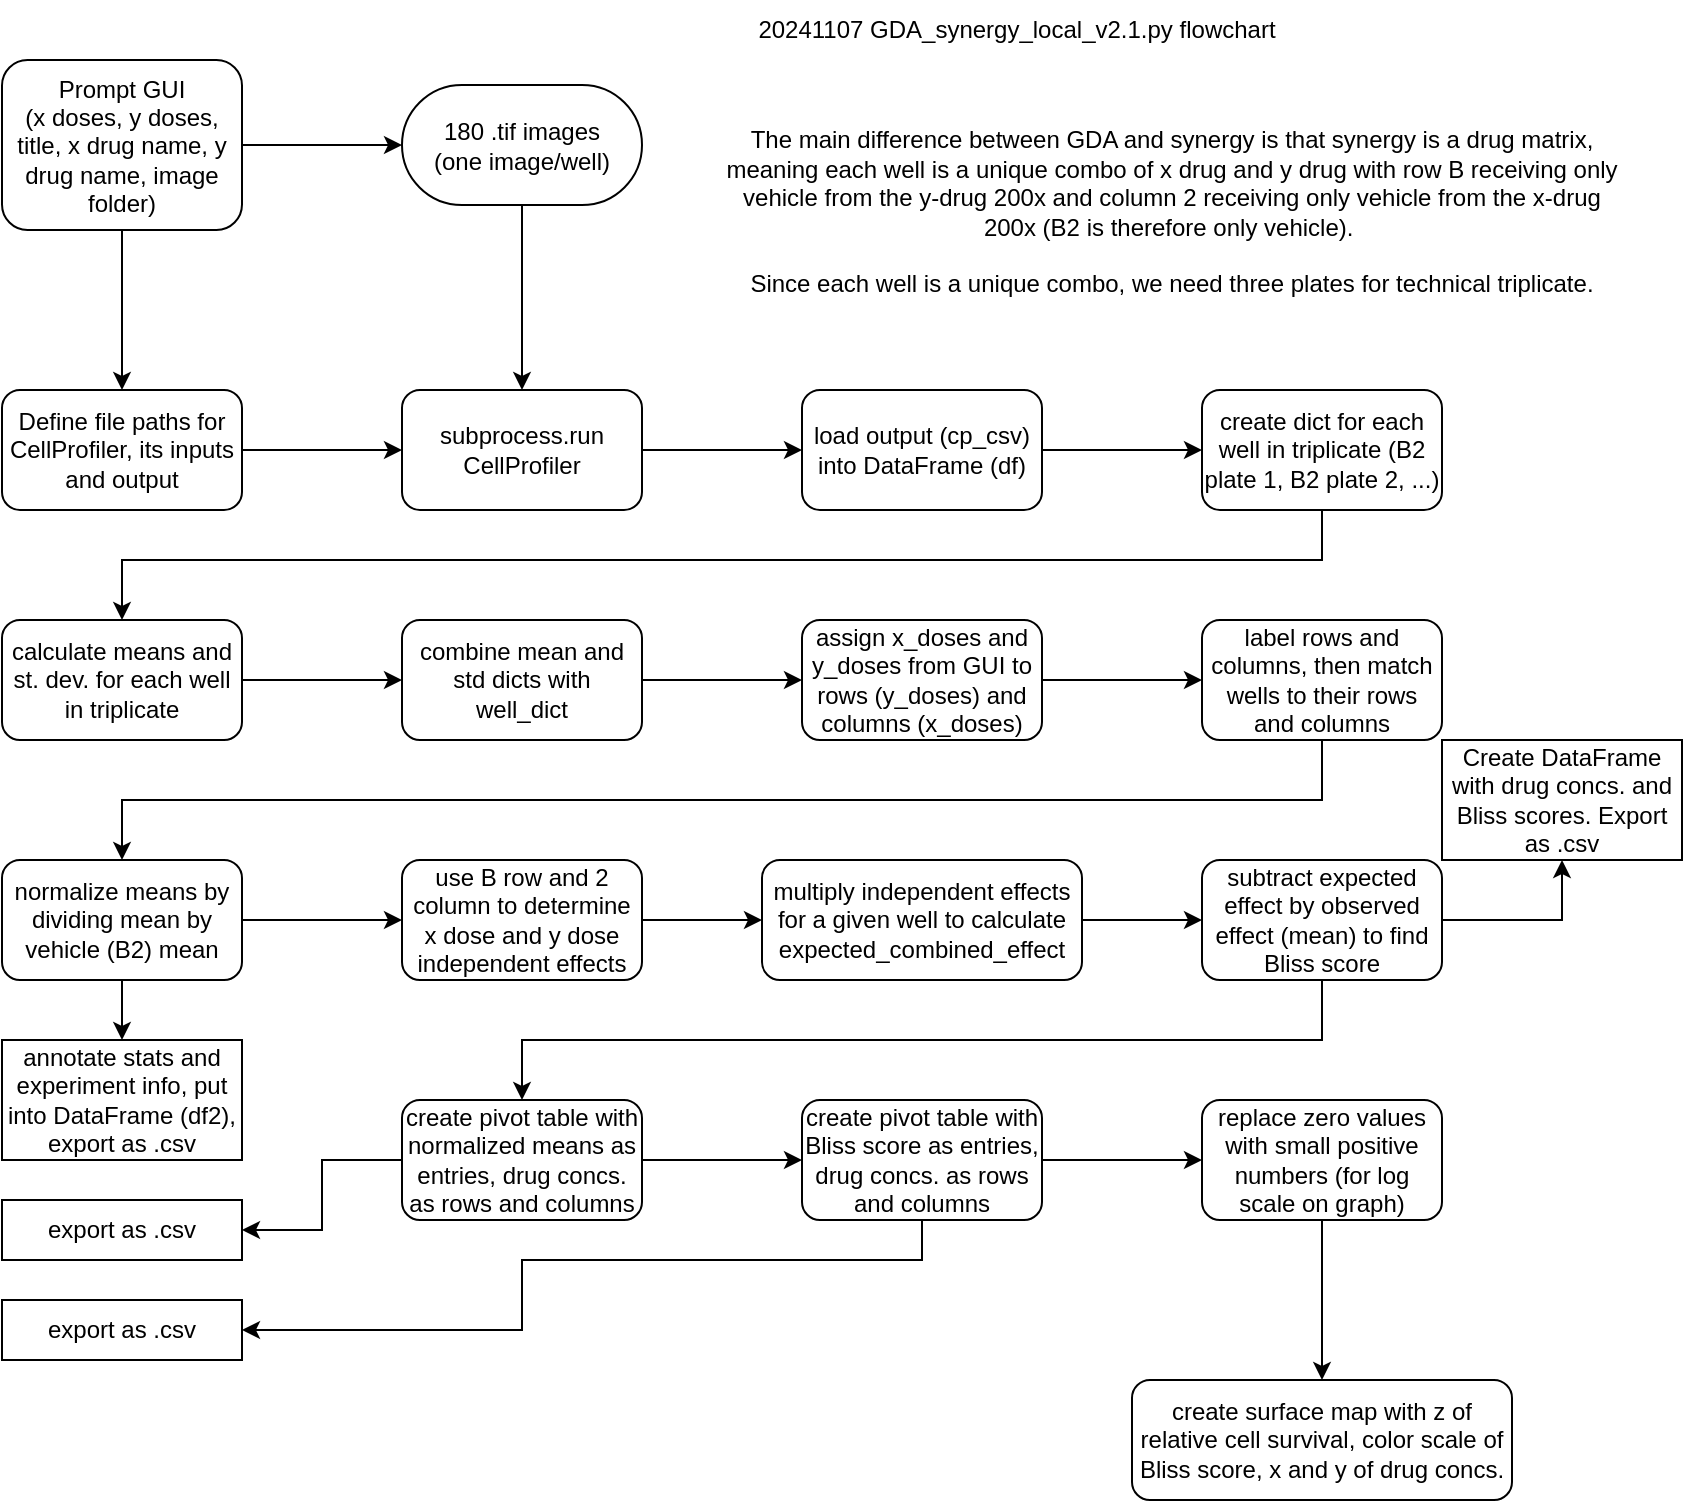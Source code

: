 <mxfile version="24.8.3">
  <diagram name="Page-1" id="obfhWbmc_de-BVY4OpGq">
    <mxGraphModel dx="711" dy="749" grid="1" gridSize="10" guides="1" tooltips="1" connect="1" arrows="1" fold="1" page="1" pageScale="1" pageWidth="850" pageHeight="1100" math="0" shadow="0">
      <root>
        <mxCell id="0" />
        <mxCell id="1" parent="0" />
        <mxCell id="ZHJOYRK6RQ8VZVZ_NJx_-2" value="20241107 GDA_synergy_local_v2.1.py flowchart" style="text;html=1;align=center;verticalAlign=middle;whiteSpace=wrap;rounded=0;" vertex="1" parent="1">
          <mxGeometry x="365" width="305" height="30" as="geometry" />
        </mxCell>
        <mxCell id="ZHJOYRK6RQ8VZVZ_NJx_-3" value="" style="edgeStyle=orthogonalEdgeStyle;rounded=0;orthogonalLoop=1;jettySize=auto;html=1;" edge="1" parent="1" source="ZHJOYRK6RQ8VZVZ_NJx_-4" target="ZHJOYRK6RQ8VZVZ_NJx_-11">
          <mxGeometry relative="1" as="geometry" />
        </mxCell>
        <mxCell id="ZHJOYRK6RQ8VZVZ_NJx_-4" value="&lt;div&gt;180 .tif images&lt;/div&gt;(one image/well)" style="rounded=1;whiteSpace=wrap;html=1;arcSize=50;" vertex="1" parent="1">
          <mxGeometry x="210" y="42.5" width="120" height="60" as="geometry" />
        </mxCell>
        <mxCell id="ZHJOYRK6RQ8VZVZ_NJx_-5" value="" style="edgeStyle=orthogonalEdgeStyle;rounded=0;orthogonalLoop=1;jettySize=auto;html=1;" edge="1" parent="1" source="ZHJOYRK6RQ8VZVZ_NJx_-7" target="ZHJOYRK6RQ8VZVZ_NJx_-9">
          <mxGeometry relative="1" as="geometry" />
        </mxCell>
        <mxCell id="ZHJOYRK6RQ8VZVZ_NJx_-6" value="" style="edgeStyle=orthogonalEdgeStyle;rounded=0;orthogonalLoop=1;jettySize=auto;html=1;" edge="1" parent="1" source="ZHJOYRK6RQ8VZVZ_NJx_-7" target="ZHJOYRK6RQ8VZVZ_NJx_-4">
          <mxGeometry relative="1" as="geometry" />
        </mxCell>
        <mxCell id="ZHJOYRK6RQ8VZVZ_NJx_-7" value="&lt;div&gt;Prompt GUI&lt;/div&gt;&lt;div&gt;(x doses, y doses, title, x drug name, y drug name, image folder)&lt;br&gt;&lt;/div&gt;" style="rounded=1;whiteSpace=wrap;html=1;" vertex="1" parent="1">
          <mxGeometry x="10" y="30" width="120" height="85" as="geometry" />
        </mxCell>
        <mxCell id="ZHJOYRK6RQ8VZVZ_NJx_-8" value="" style="edgeStyle=orthogonalEdgeStyle;rounded=0;orthogonalLoop=1;jettySize=auto;html=1;" edge="1" parent="1" source="ZHJOYRK6RQ8VZVZ_NJx_-9" target="ZHJOYRK6RQ8VZVZ_NJx_-11">
          <mxGeometry relative="1" as="geometry" />
        </mxCell>
        <mxCell id="ZHJOYRK6RQ8VZVZ_NJx_-9" value="Define file paths for CellProfiler, its inputs and output" style="whiteSpace=wrap;html=1;rounded=1;" vertex="1" parent="1">
          <mxGeometry x="10" y="195" width="120" height="60" as="geometry" />
        </mxCell>
        <mxCell id="ZHJOYRK6RQ8VZVZ_NJx_-10" value="" style="edgeStyle=orthogonalEdgeStyle;rounded=0;orthogonalLoop=1;jettySize=auto;html=1;" edge="1" parent="1" source="ZHJOYRK6RQ8VZVZ_NJx_-11" target="ZHJOYRK6RQ8VZVZ_NJx_-13">
          <mxGeometry relative="1" as="geometry" />
        </mxCell>
        <mxCell id="ZHJOYRK6RQ8VZVZ_NJx_-11" value="subprocess.run CellProfiler" style="whiteSpace=wrap;html=1;rounded=1;" vertex="1" parent="1">
          <mxGeometry x="210" y="195" width="120" height="60" as="geometry" />
        </mxCell>
        <mxCell id="ZHJOYRK6RQ8VZVZ_NJx_-12" value="" style="edgeStyle=orthogonalEdgeStyle;rounded=0;orthogonalLoop=1;jettySize=auto;html=1;" edge="1" parent="1" source="ZHJOYRK6RQ8VZVZ_NJx_-13" target="ZHJOYRK6RQ8VZVZ_NJx_-15">
          <mxGeometry relative="1" as="geometry" />
        </mxCell>
        <mxCell id="ZHJOYRK6RQ8VZVZ_NJx_-13" value="load output (cp_csv) into DataFrame (df)" style="rounded=1;whiteSpace=wrap;html=1;" vertex="1" parent="1">
          <mxGeometry x="410" y="195" width="120" height="60" as="geometry" />
        </mxCell>
        <mxCell id="ZHJOYRK6RQ8VZVZ_NJx_-14" value="" style="edgeStyle=orthogonalEdgeStyle;rounded=0;orthogonalLoop=1;jettySize=auto;html=1;" edge="1" parent="1" source="ZHJOYRK6RQ8VZVZ_NJx_-15" target="ZHJOYRK6RQ8VZVZ_NJx_-17">
          <mxGeometry relative="1" as="geometry">
            <Array as="points">
              <mxPoint x="670" y="280" />
              <mxPoint x="70" y="280" />
            </Array>
          </mxGeometry>
        </mxCell>
        <mxCell id="ZHJOYRK6RQ8VZVZ_NJx_-15" value="&lt;div&gt;create dict for each well in triplicate (B2 plate 1, B2 plate 2, ...)&lt;br&gt;&lt;/div&gt;" style="whiteSpace=wrap;html=1;rounded=1;" vertex="1" parent="1">
          <mxGeometry x="610" y="195" width="120" height="60" as="geometry" />
        </mxCell>
        <mxCell id="ZHJOYRK6RQ8VZVZ_NJx_-16" value="" style="edgeStyle=orthogonalEdgeStyle;rounded=0;orthogonalLoop=1;jettySize=auto;html=1;" edge="1" parent="1" source="ZHJOYRK6RQ8VZVZ_NJx_-17" target="ZHJOYRK6RQ8VZVZ_NJx_-19">
          <mxGeometry relative="1" as="geometry" />
        </mxCell>
        <mxCell id="ZHJOYRK6RQ8VZVZ_NJx_-17" value="calculate means and st. dev. for each well in triplicate" style="whiteSpace=wrap;html=1;rounded=1;" vertex="1" parent="1">
          <mxGeometry x="10" y="310" width="120" height="60" as="geometry" />
        </mxCell>
        <mxCell id="ZHJOYRK6RQ8VZVZ_NJx_-18" value="" style="edgeStyle=orthogonalEdgeStyle;rounded=0;orthogonalLoop=1;jettySize=auto;html=1;" edge="1" parent="1" source="ZHJOYRK6RQ8VZVZ_NJx_-19" target="ZHJOYRK6RQ8VZVZ_NJx_-21">
          <mxGeometry relative="1" as="geometry" />
        </mxCell>
        <mxCell id="ZHJOYRK6RQ8VZVZ_NJx_-19" value="combine mean and std dicts with well_dict" style="whiteSpace=wrap;html=1;rounded=1;" vertex="1" parent="1">
          <mxGeometry x="210" y="310" width="120" height="60" as="geometry" />
        </mxCell>
        <mxCell id="ZHJOYRK6RQ8VZVZ_NJx_-20" value="" style="edgeStyle=orthogonalEdgeStyle;rounded=0;orthogonalLoop=1;jettySize=auto;html=1;" edge="1" parent="1" source="ZHJOYRK6RQ8VZVZ_NJx_-21" target="ZHJOYRK6RQ8VZVZ_NJx_-22">
          <mxGeometry relative="1" as="geometry" />
        </mxCell>
        <mxCell id="ZHJOYRK6RQ8VZVZ_NJx_-21" value="assign x_doses and y_doses from GUI to rows (y_doses) and columns (x_doses)" style="whiteSpace=wrap;html=1;rounded=1;" vertex="1" parent="1">
          <mxGeometry x="410" y="310" width="120" height="60" as="geometry" />
        </mxCell>
        <mxCell id="ZHJOYRK6RQ8VZVZ_NJx_-25" value="" style="edgeStyle=orthogonalEdgeStyle;rounded=0;orthogonalLoop=1;jettySize=auto;html=1;" edge="1" parent="1" source="ZHJOYRK6RQ8VZVZ_NJx_-22" target="ZHJOYRK6RQ8VZVZ_NJx_-24">
          <mxGeometry relative="1" as="geometry">
            <Array as="points">
              <mxPoint x="670" y="400" />
              <mxPoint x="70" y="400" />
            </Array>
          </mxGeometry>
        </mxCell>
        <mxCell id="ZHJOYRK6RQ8VZVZ_NJx_-22" value="label rows and columns, then match wells to their rows and columns" style="whiteSpace=wrap;html=1;rounded=1;" vertex="1" parent="1">
          <mxGeometry x="610" y="310" width="120" height="60" as="geometry" />
        </mxCell>
        <mxCell id="ZHJOYRK6RQ8VZVZ_NJx_-23" value="&lt;div&gt;The main difference between GDA and synergy is that synergy is a drug matrix, meaning each well is a unique combo of x drug and y drug with row B receiving only vehicle from the y-drug 200x and column 2 receiving only vehicle from the x-drug 200x (B2 is therefore only vehicle).&amp;nbsp;&lt;/div&gt;&lt;div&gt;&lt;br&gt;&lt;/div&gt;&lt;div&gt;Since each well is a unique combo, we need three plates for technical triplicate.&lt;/div&gt;" style="text;html=1;align=center;verticalAlign=middle;whiteSpace=wrap;rounded=0;" vertex="1" parent="1">
          <mxGeometry x="365" y="42.5" width="460" height="127.5" as="geometry" />
        </mxCell>
        <mxCell id="ZHJOYRK6RQ8VZVZ_NJx_-29" value="" style="edgeStyle=orthogonalEdgeStyle;rounded=0;orthogonalLoop=1;jettySize=auto;html=1;" edge="1" parent="1" source="ZHJOYRK6RQ8VZVZ_NJx_-24" target="ZHJOYRK6RQ8VZVZ_NJx_-28">
          <mxGeometry relative="1" as="geometry" />
        </mxCell>
        <mxCell id="ZHJOYRK6RQ8VZVZ_NJx_-24" value="normalize means by dividing mean by vehicle (B2) mean" style="whiteSpace=wrap;html=1;rounded=1;" vertex="1" parent="1">
          <mxGeometry x="10" y="430" width="120" height="60" as="geometry" />
        </mxCell>
        <mxCell id="ZHJOYRK6RQ8VZVZ_NJx_-31" value="" style="edgeStyle=orthogonalEdgeStyle;rounded=0;orthogonalLoop=1;jettySize=auto;html=1;exitX=1;exitY=0.5;exitDx=0;exitDy=0;" edge="1" parent="1" source="ZHJOYRK6RQ8VZVZ_NJx_-24" target="ZHJOYRK6RQ8VZVZ_NJx_-30">
          <mxGeometry relative="1" as="geometry" />
        </mxCell>
        <mxCell id="ZHJOYRK6RQ8VZVZ_NJx_-28" value="annotate stats and experiment info, put into DataFrame (df2), export as .csv" style="whiteSpace=wrap;html=1;rounded=1;arcSize=0;" vertex="1" parent="1">
          <mxGeometry x="10" y="520" width="120" height="60" as="geometry" />
        </mxCell>
        <mxCell id="ZHJOYRK6RQ8VZVZ_NJx_-33" value="" style="edgeStyle=orthogonalEdgeStyle;rounded=0;orthogonalLoop=1;jettySize=auto;html=1;" edge="1" parent="1" source="ZHJOYRK6RQ8VZVZ_NJx_-30" target="ZHJOYRK6RQ8VZVZ_NJx_-32">
          <mxGeometry relative="1" as="geometry" />
        </mxCell>
        <mxCell id="ZHJOYRK6RQ8VZVZ_NJx_-30" value="use B row and 2 column to determine x dose and y dose independent effects" style="whiteSpace=wrap;html=1;rounded=1;" vertex="1" parent="1">
          <mxGeometry x="210" y="430" width="120" height="60" as="geometry" />
        </mxCell>
        <mxCell id="ZHJOYRK6RQ8VZVZ_NJx_-35" value="" style="edgeStyle=orthogonalEdgeStyle;rounded=0;orthogonalLoop=1;jettySize=auto;html=1;" edge="1" parent="1" source="ZHJOYRK6RQ8VZVZ_NJx_-32" target="ZHJOYRK6RQ8VZVZ_NJx_-34">
          <mxGeometry relative="1" as="geometry" />
        </mxCell>
        <mxCell id="ZHJOYRK6RQ8VZVZ_NJx_-32" value="multiply independent effects for a given well to calculate expected_combined_effect" style="whiteSpace=wrap;html=1;rounded=1;" vertex="1" parent="1">
          <mxGeometry x="390" y="430" width="160" height="60" as="geometry" />
        </mxCell>
        <mxCell id="ZHJOYRK6RQ8VZVZ_NJx_-37" value="" style="edgeStyle=orthogonalEdgeStyle;rounded=0;orthogonalLoop=1;jettySize=auto;html=1;exitX=1;exitY=0.5;exitDx=0;exitDy=0;" edge="1" parent="1" source="ZHJOYRK6RQ8VZVZ_NJx_-34" target="ZHJOYRK6RQ8VZVZ_NJx_-36">
          <mxGeometry relative="1" as="geometry">
            <Array as="points">
              <mxPoint x="790" y="460" />
            </Array>
          </mxGeometry>
        </mxCell>
        <mxCell id="ZHJOYRK6RQ8VZVZ_NJx_-43" value="" style="edgeStyle=orthogonalEdgeStyle;rounded=0;orthogonalLoop=1;jettySize=auto;html=1;entryX=0.5;entryY=0;entryDx=0;entryDy=0;" edge="1" parent="1" source="ZHJOYRK6RQ8VZVZ_NJx_-34" target="ZHJOYRK6RQ8VZVZ_NJx_-42">
          <mxGeometry relative="1" as="geometry">
            <Array as="points">
              <mxPoint x="670" y="520" />
              <mxPoint x="270" y="520" />
            </Array>
          </mxGeometry>
        </mxCell>
        <mxCell id="ZHJOYRK6RQ8VZVZ_NJx_-34" value="subtract expected effect by observed effect (mean) to find Bliss score" style="whiteSpace=wrap;html=1;rounded=1;" vertex="1" parent="1">
          <mxGeometry x="610" y="430" width="120" height="60" as="geometry" />
        </mxCell>
        <mxCell id="ZHJOYRK6RQ8VZVZ_NJx_-36" value="Create DataFrame with drug concs. and Bliss scores. Export as .csv" style="whiteSpace=wrap;html=1;rounded=1;arcSize=0;" vertex="1" parent="1">
          <mxGeometry x="730" y="370" width="120" height="60" as="geometry" />
        </mxCell>
        <mxCell id="ZHJOYRK6RQ8VZVZ_NJx_-45" value="" style="edgeStyle=orthogonalEdgeStyle;rounded=0;orthogonalLoop=1;jettySize=auto;html=1;" edge="1" parent="1" source="ZHJOYRK6RQ8VZVZ_NJx_-42" target="ZHJOYRK6RQ8VZVZ_NJx_-44">
          <mxGeometry relative="1" as="geometry" />
        </mxCell>
        <mxCell id="ZHJOYRK6RQ8VZVZ_NJx_-51" value="" style="edgeStyle=orthogonalEdgeStyle;rounded=0;orthogonalLoop=1;jettySize=auto;html=1;" edge="1" parent="1" source="ZHJOYRK6RQ8VZVZ_NJx_-42" target="ZHJOYRK6RQ8VZVZ_NJx_-49">
          <mxGeometry relative="1" as="geometry" />
        </mxCell>
        <mxCell id="ZHJOYRK6RQ8VZVZ_NJx_-42" value="&lt;div&gt;create pivot table with normalized means as entries, drug concs. as rows and columns&lt;/div&gt;" style="whiteSpace=wrap;html=1;rounded=1;" vertex="1" parent="1">
          <mxGeometry x="210" y="550" width="120" height="60" as="geometry" />
        </mxCell>
        <mxCell id="ZHJOYRK6RQ8VZVZ_NJx_-47" value="" style="edgeStyle=orthogonalEdgeStyle;rounded=0;orthogonalLoop=1;jettySize=auto;html=1;" edge="1" parent="1" source="ZHJOYRK6RQ8VZVZ_NJx_-44" target="ZHJOYRK6RQ8VZVZ_NJx_-46">
          <mxGeometry relative="1" as="geometry" />
        </mxCell>
        <mxCell id="ZHJOYRK6RQ8VZVZ_NJx_-52" style="edgeStyle=orthogonalEdgeStyle;rounded=0;orthogonalLoop=1;jettySize=auto;html=1;entryX=1;entryY=0.5;entryDx=0;entryDy=0;" edge="1" parent="1" source="ZHJOYRK6RQ8VZVZ_NJx_-44" target="ZHJOYRK6RQ8VZVZ_NJx_-50">
          <mxGeometry relative="1" as="geometry">
            <Array as="points">
              <mxPoint x="470" y="630" />
              <mxPoint x="270" y="630" />
              <mxPoint x="270" y="665" />
            </Array>
          </mxGeometry>
        </mxCell>
        <mxCell id="ZHJOYRK6RQ8VZVZ_NJx_-44" value="&lt;div&gt;create pivot table with Bliss score as entries, drug concs. as rows and columns&lt;/div&gt;" style="whiteSpace=wrap;html=1;rounded=1;" vertex="1" parent="1">
          <mxGeometry x="410" y="550" width="120" height="60" as="geometry" />
        </mxCell>
        <mxCell id="ZHJOYRK6RQ8VZVZ_NJx_-54" value="" style="edgeStyle=orthogonalEdgeStyle;rounded=0;orthogonalLoop=1;jettySize=auto;html=1;" edge="1" parent="1" source="ZHJOYRK6RQ8VZVZ_NJx_-46" target="ZHJOYRK6RQ8VZVZ_NJx_-53">
          <mxGeometry relative="1" as="geometry" />
        </mxCell>
        <mxCell id="ZHJOYRK6RQ8VZVZ_NJx_-46" value="replace zero values with small positive numbers (for log scale on graph)" style="whiteSpace=wrap;html=1;rounded=1;" vertex="1" parent="1">
          <mxGeometry x="610" y="550" width="120" height="60" as="geometry" />
        </mxCell>
        <mxCell id="ZHJOYRK6RQ8VZVZ_NJx_-49" value="export as .csv" style="rounded=0;whiteSpace=wrap;html=1;" vertex="1" parent="1">
          <mxGeometry x="10" y="600" width="120" height="30" as="geometry" />
        </mxCell>
        <mxCell id="ZHJOYRK6RQ8VZVZ_NJx_-50" value="export as .csv" style="rounded=0;whiteSpace=wrap;html=1;" vertex="1" parent="1">
          <mxGeometry x="10" y="650" width="120" height="30" as="geometry" />
        </mxCell>
        <mxCell id="ZHJOYRK6RQ8VZVZ_NJx_-53" value="create surface map with z of relative cell survival, color scale of Bliss score, x and y of drug concs." style="whiteSpace=wrap;html=1;rounded=1;" vertex="1" parent="1">
          <mxGeometry x="575" y="690" width="190" height="60" as="geometry" />
        </mxCell>
      </root>
    </mxGraphModel>
  </diagram>
</mxfile>
